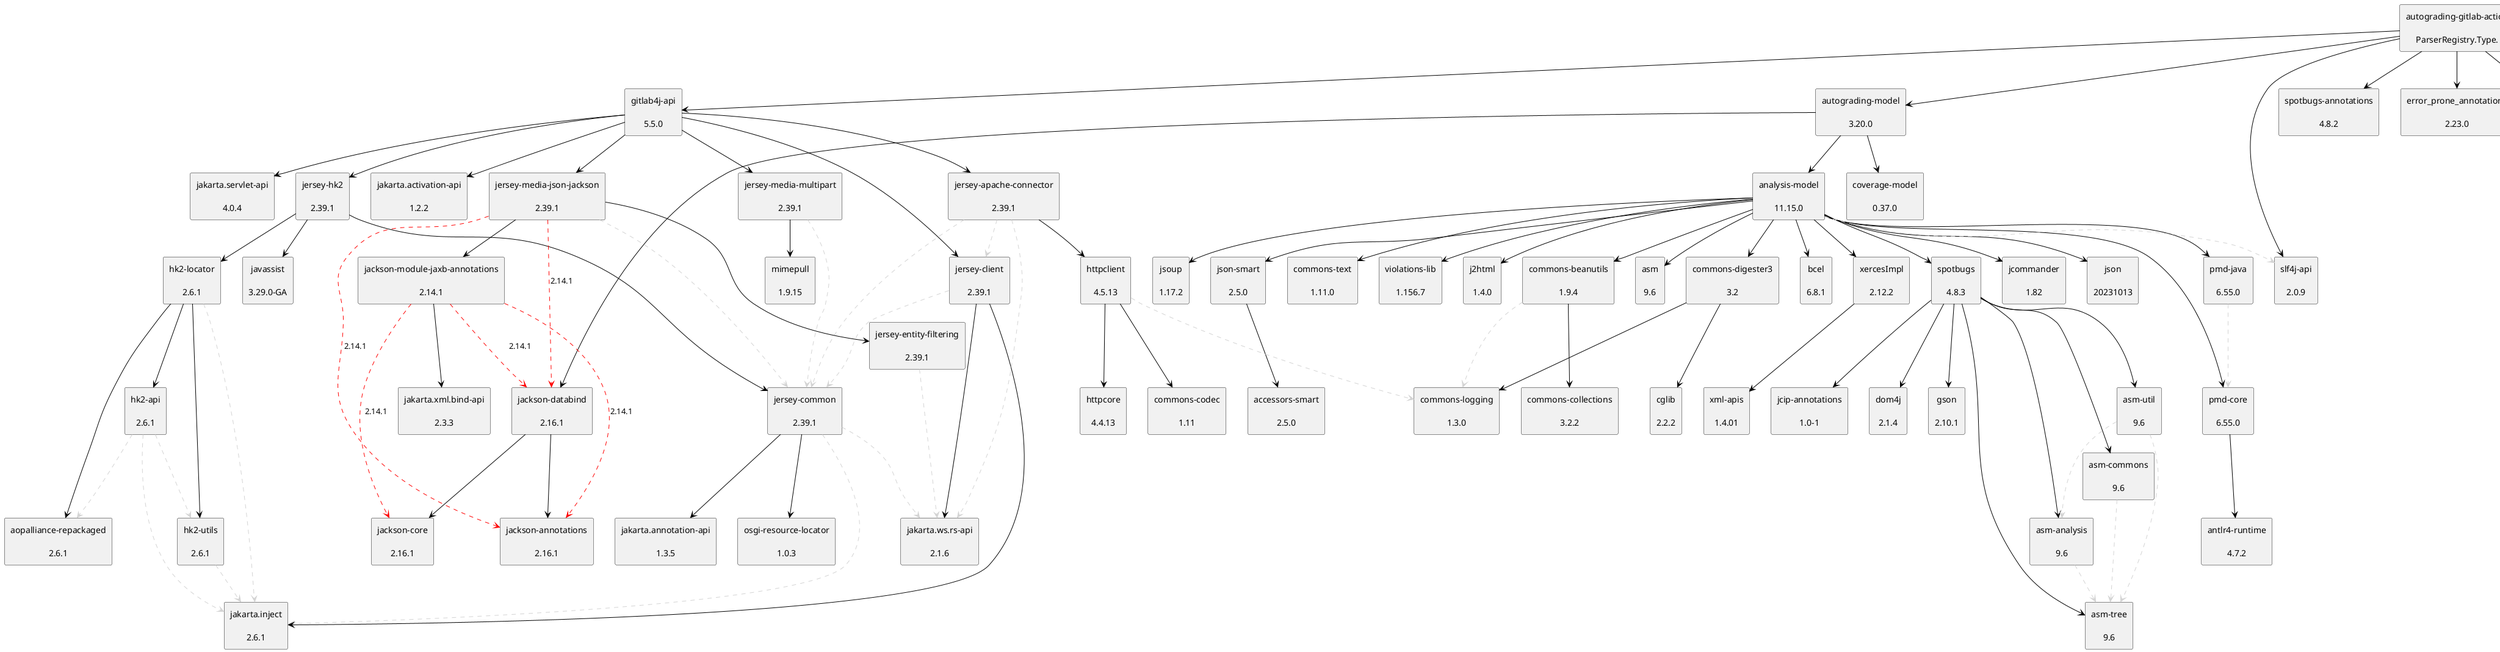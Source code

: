 @startuml
skinparam defaultTextAlignment center
skinparam rectangle {
  BackgroundColor<<optional>> beige
  BackgroundColor<<test>> lightGreen
  BackgroundColor<<runtime>> lightBlue
  BackgroundColor<<provided>> lightGray
}
rectangle "analysis-model\n\n11.15.0" as edu_hm_hafner_analysis_model_jar
rectangle "jsoup\n\n1.17.2" as org_jsoup_jsoup_jar
rectangle "commons-digester3\n\n3.2" as org_apache_commons_commons_digester3_jar
rectangle "cglib\n\n2.2.2" as cglib_cglib_jar
rectangle "commons-logging\n\n1.3.0" as commons_logging_commons_logging_jar
rectangle "commons-beanutils\n\n1.9.4" as commons_beanutils_commons_beanutils_jar
rectangle "commons-collections\n\n3.2.2" as commons_collections_commons_collections_jar
rectangle "commons-text\n\n1.11.0" as org_apache_commons_commons_text_jar
rectangle "violations-lib\n\n1.156.7" as se_bjurr_violations_violations_lib_jar
rectangle "j2html\n\n1.4.0" as com_j2html_j2html_jar
rectangle "xercesImpl\n\n2.12.2" as xerces_xercesImpl_jar
rectangle "xml-apis\n\n1.4.01" as xml_apis_xml_apis_jar
rectangle "asm\n\n9.6" as org_ow2_asm_asm_jar
rectangle "asm-analysis\n\n9.6" as org_ow2_asm_asm_analysis_jar
rectangle "asm-tree\n\n9.6" as org_ow2_asm_asm_tree_jar
rectangle "spotbugs\n\n4.8.3" as com_github_spotbugs_spotbugs_jar
rectangle "asm-commons\n\n9.6" as org_ow2_asm_asm_commons_jar
rectangle "asm-util\n\n9.6" as org_ow2_asm_asm_util_jar
rectangle "jcip-annotations\n\n1.0-1" as com_github_stephenc_jcip_jcip_annotations_jar
rectangle "dom4j\n\n2.1.4" as org_dom4j_dom4j_jar
rectangle "gson\n\n2.10.1" as com_google_code_gson_gson_jar
rectangle "bcel\n\n6.8.1" as org_apache_bcel_bcel_jar
rectangle "pmd-core\n\n6.55.0" as net_sourceforge_pmd_pmd_core_jar
rectangle "antlr4-runtime\n\n4.7.2" as org_antlr_antlr4_runtime_jar
rectangle "jcommander\n\n1.82" as com_beust_jcommander_jar
rectangle "pmd-java\n\n6.55.0" as net_sourceforge_pmd_pmd_java_jar
rectangle "json\n\n20231013" as org_json_json_jar
rectangle "json-smart\n\n2.5.0" as net_minidev_json_smart_jar
rectangle "accessors-smart\n\n2.5.0" as net_minidev_accessors_smart_jar
rectangle "slf4j-api\n\n2.0.9" as org_slf4j_slf4j_api_jar
rectangle "autograding-model\n\n3.20.0" as edu_hm_hafner_autograding_model_jar
rectangle "coverage-model\n\n0.37.0" as edu_hm_hafner_coverage_model_jar
rectangle "jackson-databind\n\n2.16.1" as com_fasterxml_jackson_core_jackson_databind_jar
rectangle "jackson-annotations\n\n2.16.1" as com_fasterxml_jackson_core_jackson_annotations_jar
rectangle "jackson-core\n\n2.16.1" as com_fasterxml_jackson_core_jackson_core_jar
rectangle "autograding-gitlab-action\n\nParserRegistry.Type." as edu_hm_hafner_autograding_gitlab_action_jar
rectangle "gitlab4j-api\n\n5.5.0" as org_gitlab4j_gitlab4j_api_jar
rectangle "jakarta.activation-api\n\n1.2.2" as jakarta_activation_jakarta_activation_api_jar
rectangle "jersey-common\n\n2.39.1" as org_glassfish_jersey_core_jersey_common_jar
rectangle "jakarta.ws.rs-api\n\n2.1.6" as jakarta_ws_rs_jakarta_ws_rs_api_jar
rectangle "jakarta.annotation-api\n\n1.3.5" as jakarta_annotation_jakarta_annotation_api_jar
rectangle "jakarta.inject\n\n2.6.1" as org_glassfish_hk2_external_jakarta_inject_jar
rectangle "osgi-resource-locator\n\n1.0.3" as org_glassfish_hk2_osgi_resource_locator_jar
rectangle "jersey-hk2\n\n2.39.1" as org_glassfish_jersey_inject_jersey_hk2_jar
rectangle "hk2-locator\n\n2.6.1" as org_glassfish_hk2_hk2_locator_jar
rectangle "aopalliance-repackaged\n\n2.6.1" as org_glassfish_hk2_external_aopalliance_repackaged_jar
rectangle "hk2-api\n\n2.6.1" as org_glassfish_hk2_hk2_api_jar
rectangle "hk2-utils\n\n2.6.1" as org_glassfish_hk2_hk2_utils_jar
rectangle "javassist\n\n3.29.0-GA" as org_javassist_javassist_jar
rectangle "jersey-client\n\n2.39.1" as org_glassfish_jersey_core_jersey_client_jar
rectangle "httpclient\n\n4.5.13" as org_apache_httpcomponents_httpclient_jar
rectangle "httpcore\n\n4.4.13" as org_apache_httpcomponents_httpcore_jar
rectangle "commons-codec\n\n1.11" as commons_codec_commons_codec_jar
rectangle "jersey-apache-connector\n\n2.39.1" as org_glassfish_jersey_connectors_jersey_apache_connector_jar
rectangle "jersey-media-multipart\n\n2.39.1" as org_glassfish_jersey_media_jersey_media_multipart_jar
rectangle "mimepull\n\n1.9.15" as org_jvnet_mimepull_mimepull_jar
rectangle "jersey-media-json-jackson\n\n2.39.1" as org_glassfish_jersey_media_jersey_media_json_jackson_jar
rectangle "jersey-entity-filtering\n\n2.39.1" as org_glassfish_jersey_ext_jersey_entity_filtering_jar
rectangle "jackson-module-jaxb-annotations\n\n2.14.1" as com_fasterxml_jackson_module_jackson_module_jaxb_annotations_jar
rectangle "jakarta.xml.bind-api\n\n2.3.3" as jakarta_xml_bind_jakarta_xml_bind_api_jar
rectangle "jakarta.servlet-api\n\n4.0.4" as jakarta_servlet_jakarta_servlet_api_jar
rectangle "spotbugs-annotations\n\n4.8.2" as com_github_spotbugs_spotbugs_annotations_jar
rectangle "error_prone_annotations\n\n2.23.0" as com_google_errorprone_error_prone_annotations_jar
rectangle "streamex\n\n0.8.2" as one_util_streamex_jar
rectangle "codingstyle\n\n3.30.0" as edu_hm_hafner_codingstyle_jar
rectangle "commons-lang3\n\n3.14.0" as org_apache_commons_commons_lang3_jar
rectangle "commons-io\n\n2.11.0" as commons_io_commons_io_jar
edu_hm_hafner_analysis_model_jar -[#000000]-> org_jsoup_jsoup_jar
org_apache_commons_commons_digester3_jar -[#000000]-> cglib_cglib_jar
org_apache_commons_commons_digester3_jar -[#000000]-> commons_logging_commons_logging_jar
edu_hm_hafner_analysis_model_jar -[#000000]-> org_apache_commons_commons_digester3_jar
commons_beanutils_commons_beanutils_jar .[#D3D3D3].> commons_logging_commons_logging_jar
commons_beanutils_commons_beanutils_jar -[#000000]-> commons_collections_commons_collections_jar
edu_hm_hafner_analysis_model_jar -[#000000]-> commons_beanutils_commons_beanutils_jar
edu_hm_hafner_analysis_model_jar -[#000000]-> org_apache_commons_commons_text_jar
edu_hm_hafner_analysis_model_jar -[#000000]-> se_bjurr_violations_violations_lib_jar
edu_hm_hafner_analysis_model_jar -[#000000]-> com_j2html_j2html_jar
xerces_xercesImpl_jar -[#000000]-> xml_apis_xml_apis_jar
edu_hm_hafner_analysis_model_jar -[#000000]-> xerces_xercesImpl_jar
edu_hm_hafner_analysis_model_jar -[#000000]-> org_ow2_asm_asm_jar
org_ow2_asm_asm_analysis_jar .[#D3D3D3].> org_ow2_asm_asm_tree_jar
com_github_spotbugs_spotbugs_jar -[#000000]-> org_ow2_asm_asm_analysis_jar
org_ow2_asm_asm_commons_jar .[#D3D3D3].> org_ow2_asm_asm_tree_jar
com_github_spotbugs_spotbugs_jar -[#000000]-> org_ow2_asm_asm_commons_jar
com_github_spotbugs_spotbugs_jar -[#000000]-> org_ow2_asm_asm_tree_jar
org_ow2_asm_asm_util_jar .[#D3D3D3].> org_ow2_asm_asm_tree_jar
org_ow2_asm_asm_util_jar .[#D3D3D3].> org_ow2_asm_asm_analysis_jar
com_github_spotbugs_spotbugs_jar -[#000000]-> org_ow2_asm_asm_util_jar
com_github_spotbugs_spotbugs_jar -[#000000]-> com_github_stephenc_jcip_jcip_annotations_jar
com_github_spotbugs_spotbugs_jar -[#000000]-> org_dom4j_dom4j_jar
com_github_spotbugs_spotbugs_jar -[#000000]-> com_google_code_gson_gson_jar
edu_hm_hafner_analysis_model_jar -[#000000]-> com_github_spotbugs_spotbugs_jar
edu_hm_hafner_analysis_model_jar -[#000000]-> org_apache_bcel_bcel_jar
net_sourceforge_pmd_pmd_core_jar -[#000000]-> org_antlr_antlr4_runtime_jar
edu_hm_hafner_analysis_model_jar -[#000000]-> net_sourceforge_pmd_pmd_core_jar
edu_hm_hafner_analysis_model_jar -[#000000]-> com_beust_jcommander_jar
net_sourceforge_pmd_pmd_java_jar .[#D3D3D3].> net_sourceforge_pmd_pmd_core_jar
edu_hm_hafner_analysis_model_jar -[#000000]-> net_sourceforge_pmd_pmd_java_jar
edu_hm_hafner_analysis_model_jar -[#000000]-> org_json_json_jar
net_minidev_json_smart_jar -[#000000]-> net_minidev_accessors_smart_jar
edu_hm_hafner_analysis_model_jar -[#000000]-> net_minidev_json_smart_jar
edu_hm_hafner_analysis_model_jar .[#D3D3D3].> org_slf4j_slf4j_api_jar
edu_hm_hafner_autograding_model_jar -[#000000]-> edu_hm_hafner_analysis_model_jar
edu_hm_hafner_autograding_model_jar -[#000000]-> edu_hm_hafner_coverage_model_jar
com_fasterxml_jackson_core_jackson_databind_jar -[#000000]-> com_fasterxml_jackson_core_jackson_annotations_jar
com_fasterxml_jackson_core_jackson_databind_jar -[#000000]-> com_fasterxml_jackson_core_jackson_core_jar
edu_hm_hafner_autograding_model_jar -[#000000]-> com_fasterxml_jackson_core_jackson_databind_jar
edu_hm_hafner_autograding_gitlab_action_jar -[#000000]-> edu_hm_hafner_autograding_model_jar
org_gitlab4j_gitlab4j_api_jar -[#000000]-> jakarta_activation_jakarta_activation_api_jar
org_glassfish_jersey_core_jersey_common_jar .[#D3D3D3].> jakarta_ws_rs_jakarta_ws_rs_api_jar
org_glassfish_jersey_core_jersey_common_jar -[#000000]-> jakarta_annotation_jakarta_annotation_api_jar
org_glassfish_jersey_core_jersey_common_jar .[#D3D3D3].> org_glassfish_hk2_external_jakarta_inject_jar
org_glassfish_jersey_core_jersey_common_jar -[#000000]-> org_glassfish_hk2_osgi_resource_locator_jar
org_glassfish_jersey_inject_jersey_hk2_jar -[#000000]-> org_glassfish_jersey_core_jersey_common_jar
org_glassfish_hk2_hk2_locator_jar .[#D3D3D3].> org_glassfish_hk2_external_jakarta_inject_jar
org_glassfish_hk2_hk2_locator_jar -[#000000]-> org_glassfish_hk2_external_aopalliance_repackaged_jar
org_glassfish_hk2_hk2_api_jar .[#D3D3D3].> org_glassfish_hk2_external_jakarta_inject_jar
org_glassfish_hk2_hk2_api_jar .[#D3D3D3].> org_glassfish_hk2_hk2_utils_jar
org_glassfish_hk2_hk2_api_jar .[#D3D3D3].> org_glassfish_hk2_external_aopalliance_repackaged_jar
org_glassfish_hk2_hk2_locator_jar -[#000000]-> org_glassfish_hk2_hk2_api_jar
org_glassfish_hk2_hk2_utils_jar .[#D3D3D3].> org_glassfish_hk2_external_jakarta_inject_jar
org_glassfish_hk2_hk2_locator_jar -[#000000]-> org_glassfish_hk2_hk2_utils_jar
org_glassfish_jersey_inject_jersey_hk2_jar -[#000000]-> org_glassfish_hk2_hk2_locator_jar
org_glassfish_jersey_inject_jersey_hk2_jar -[#000000]-> org_javassist_javassist_jar
org_gitlab4j_gitlab4j_api_jar -[#000000]-> org_glassfish_jersey_inject_jersey_hk2_jar
org_glassfish_jersey_core_jersey_client_jar -[#000000]-> jakarta_ws_rs_jakarta_ws_rs_api_jar
org_glassfish_jersey_core_jersey_client_jar .[#D3D3D3].> org_glassfish_jersey_core_jersey_common_jar
org_glassfish_jersey_core_jersey_client_jar -[#000000]-> org_glassfish_hk2_external_jakarta_inject_jar
org_gitlab4j_gitlab4j_api_jar -[#000000]-> org_glassfish_jersey_core_jersey_client_jar
org_apache_httpcomponents_httpclient_jar -[#000000]-> org_apache_httpcomponents_httpcore_jar
org_apache_httpcomponents_httpclient_jar .[#D3D3D3].> commons_logging_commons_logging_jar
org_apache_httpcomponents_httpclient_jar -[#000000]-> commons_codec_commons_codec_jar
org_glassfish_jersey_connectors_jersey_apache_connector_jar -[#000000]-> org_apache_httpcomponents_httpclient_jar
org_glassfish_jersey_connectors_jersey_apache_connector_jar .[#D3D3D3].> org_glassfish_jersey_core_jersey_common_jar
org_glassfish_jersey_connectors_jersey_apache_connector_jar .[#D3D3D3].> org_glassfish_jersey_core_jersey_client_jar
org_glassfish_jersey_connectors_jersey_apache_connector_jar .[#D3D3D3].> jakarta_ws_rs_jakarta_ws_rs_api_jar
org_gitlab4j_gitlab4j_api_jar -[#000000]-> org_glassfish_jersey_connectors_jersey_apache_connector_jar
org_glassfish_jersey_media_jersey_media_multipart_jar .[#D3D3D3].> org_glassfish_jersey_core_jersey_common_jar
org_glassfish_jersey_media_jersey_media_multipart_jar -[#000000]-> org_jvnet_mimepull_mimepull_jar
org_gitlab4j_gitlab4j_api_jar -[#000000]-> org_glassfish_jersey_media_jersey_media_multipart_jar
org_glassfish_jersey_media_jersey_media_json_jackson_jar .[#D3D3D3].> org_glassfish_jersey_core_jersey_common_jar
org_glassfish_jersey_ext_jersey_entity_filtering_jar .[#D3D3D3].> jakarta_ws_rs_jakarta_ws_rs_api_jar
org_glassfish_jersey_media_jersey_media_json_jackson_jar -[#000000]-> org_glassfish_jersey_ext_jersey_entity_filtering_jar
org_glassfish_jersey_media_jersey_media_json_jackson_jar .[#FF0000].> com_fasterxml_jackson_core_jackson_annotations_jar: 2.14.1
org_glassfish_jersey_media_jersey_media_json_jackson_jar .[#FF0000].> com_fasterxml_jackson_core_jackson_databind_jar: 2.14.1
com_fasterxml_jackson_module_jackson_module_jaxb_annotations_jar .[#FF0000].> com_fasterxml_jackson_core_jackson_annotations_jar: 2.14.1
com_fasterxml_jackson_module_jackson_module_jaxb_annotations_jar .[#FF0000].> com_fasterxml_jackson_core_jackson_core_jar: 2.14.1
com_fasterxml_jackson_module_jackson_module_jaxb_annotations_jar .[#FF0000].> com_fasterxml_jackson_core_jackson_databind_jar: 2.14.1
com_fasterxml_jackson_module_jackson_module_jaxb_annotations_jar -[#000000]-> jakarta_xml_bind_jakarta_xml_bind_api_jar
org_glassfish_jersey_media_jersey_media_json_jackson_jar -[#000000]-> com_fasterxml_jackson_module_jackson_module_jaxb_annotations_jar
org_gitlab4j_gitlab4j_api_jar -[#000000]-> org_glassfish_jersey_media_jersey_media_json_jackson_jar
org_gitlab4j_gitlab4j_api_jar -[#000000]-> jakarta_servlet_jakarta_servlet_api_jar
edu_hm_hafner_autograding_gitlab_action_jar -[#000000]-> org_gitlab4j_gitlab4j_api_jar
edu_hm_hafner_autograding_gitlab_action_jar -[#000000]-> org_slf4j_slf4j_api_jar
edu_hm_hafner_autograding_gitlab_action_jar -[#000000]-> com_github_spotbugs_spotbugs_annotations_jar
edu_hm_hafner_autograding_gitlab_action_jar -[#000000]-> com_google_errorprone_error_prone_annotations_jar
edu_hm_hafner_autograding_gitlab_action_jar -[#000000]-> one_util_streamex_jar
edu_hm_hafner_autograding_gitlab_action_jar -[#000000]-> edu_hm_hafner_codingstyle_jar
edu_hm_hafner_autograding_gitlab_action_jar -[#000000]-> org_apache_commons_commons_lang3_jar
edu_hm_hafner_autograding_gitlab_action_jar -[#000000]-> commons_io_commons_io_jar
@enduml
